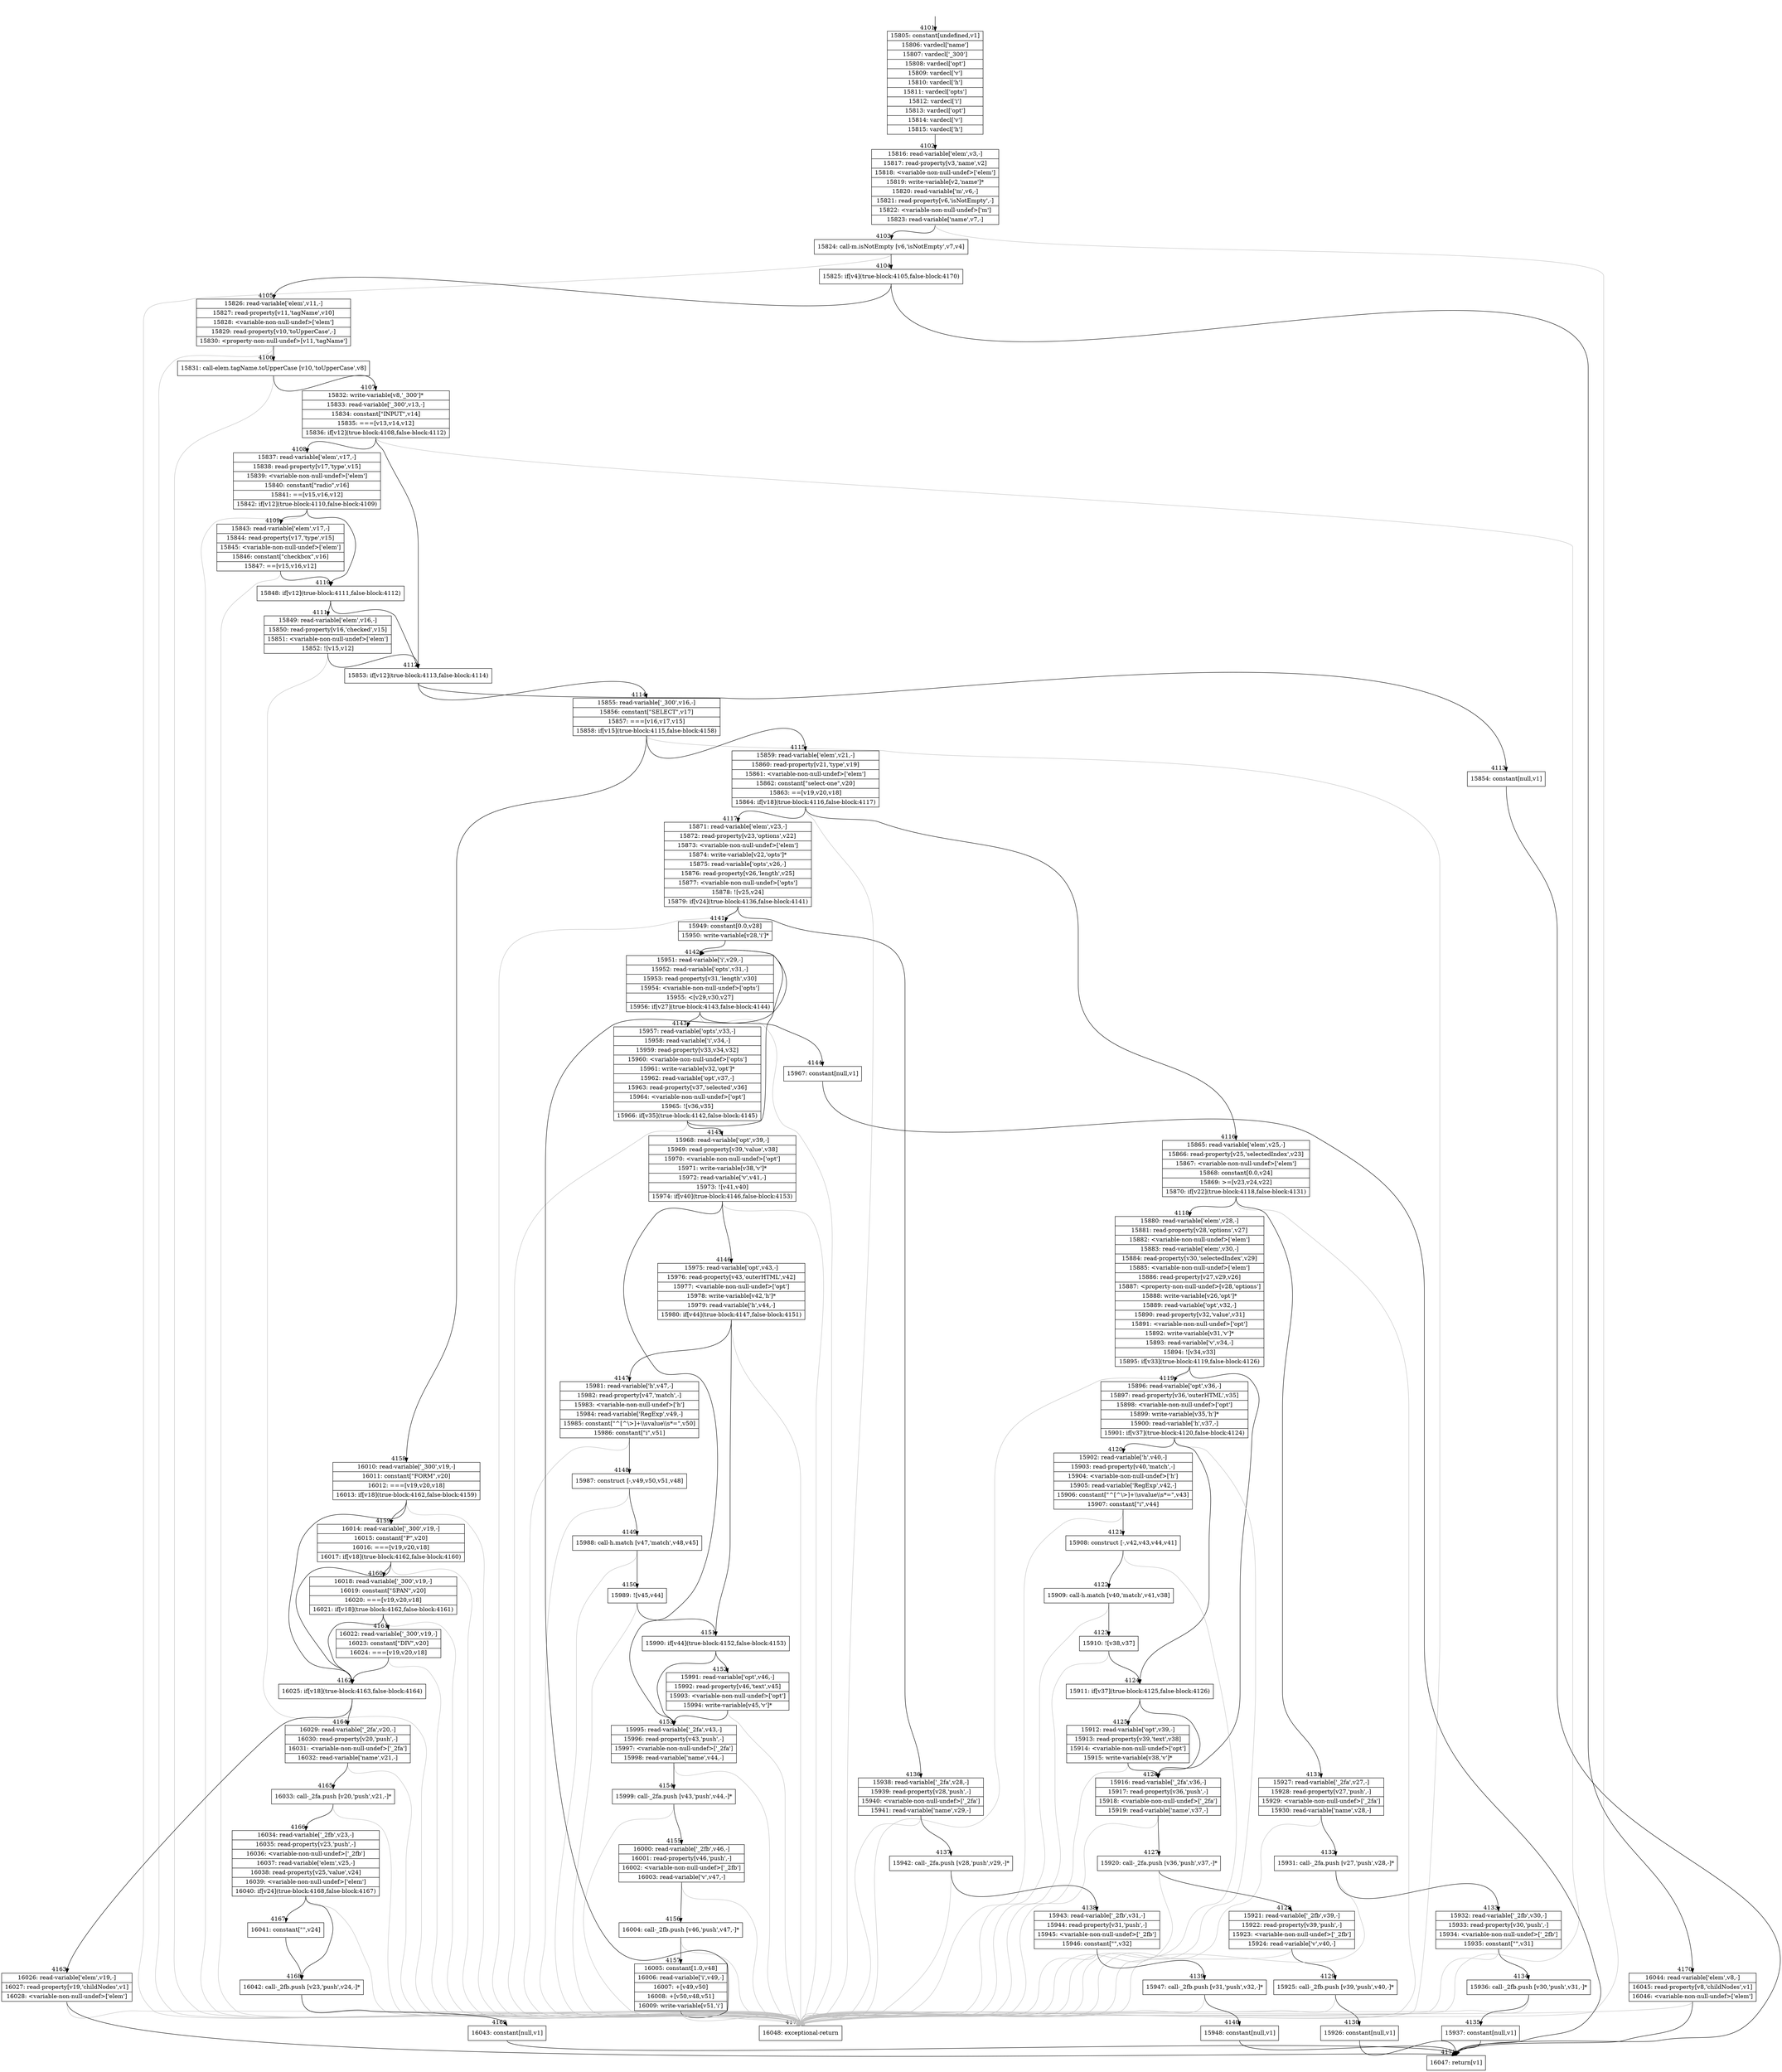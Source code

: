 digraph {
rankdir="TD"
BB_entry317[shape=none,label=""];
BB_entry317 -> BB4101 [tailport=s, headport=n, headlabel="    4101"]
BB4101 [shape=record label="{15805: constant[undefined,v1]|15806: vardecl['name']|15807: vardecl['_300']|15808: vardecl['opt']|15809: vardecl['v']|15810: vardecl['h']|15811: vardecl['opts']|15812: vardecl['i']|15813: vardecl['opt']|15814: vardecl['v']|15815: vardecl['h']}" ] 
BB4101 -> BB4102 [tailport=s, headport=n, headlabel="      4102"]
BB4102 [shape=record label="{15816: read-variable['elem',v3,-]|15817: read-property[v3,'name',v2]|15818: \<variable-non-null-undef\>['elem']|15819: write-variable[v2,'name']*|15820: read-variable['m',v6,-]|15821: read-property[v6,'isNotEmpty',-]|15822: \<variable-non-null-undef\>['m']|15823: read-variable['name',v7,-]}" ] 
BB4102 -> BB4103 [tailport=s, headport=n, headlabel="      4103"]
BB4102 -> BB4172 [tailport=s, headport=n, color=gray, headlabel="      4172"]
BB4103 [shape=record label="{15824: call-m.isNotEmpty [v6,'isNotEmpty',v7,v4]}" ] 
BB4103 -> BB4104 [tailport=s, headport=n, headlabel="      4104"]
BB4103 -> BB4172 [tailport=s, headport=n, color=gray]
BB4104 [shape=record label="{15825: if[v4](true-block:4105,false-block:4170)}" ] 
BB4104 -> BB4105 [tailport=s, headport=n, headlabel="      4105"]
BB4104 -> BB4170 [tailport=s, headport=n, headlabel="      4170"]
BB4105 [shape=record label="{15826: read-variable['elem',v11,-]|15827: read-property[v11,'tagName',v10]|15828: \<variable-non-null-undef\>['elem']|15829: read-property[v10,'toUpperCase',-]|15830: \<property-non-null-undef\>[v11,'tagName']}" ] 
BB4105 -> BB4106 [tailport=s, headport=n, headlabel="      4106"]
BB4105 -> BB4172 [tailport=s, headport=n, color=gray]
BB4106 [shape=record label="{15831: call-elem.tagName.toUpperCase [v10,'toUpperCase',v8]}" ] 
BB4106 -> BB4107 [tailport=s, headport=n, headlabel="      4107"]
BB4106 -> BB4172 [tailport=s, headport=n, color=gray]
BB4107 [shape=record label="{15832: write-variable[v8,'_300']*|15833: read-variable['_300',v13,-]|15834: constant[\"INPUT\",v14]|15835: ===[v13,v14,v12]|15836: if[v12](true-block:4108,false-block:4112)}" ] 
BB4107 -> BB4112 [tailport=s, headport=n, headlabel="      4112"]
BB4107 -> BB4108 [tailport=s, headport=n, headlabel="      4108"]
BB4107 -> BB4172 [tailport=s, headport=n, color=gray]
BB4108 [shape=record label="{15837: read-variable['elem',v17,-]|15838: read-property[v17,'type',v15]|15839: \<variable-non-null-undef\>['elem']|15840: constant[\"radio\",v16]|15841: ==[v15,v16,v12]|15842: if[v12](true-block:4110,false-block:4109)}" ] 
BB4108 -> BB4110 [tailport=s, headport=n, headlabel="      4110"]
BB4108 -> BB4109 [tailport=s, headport=n, headlabel="      4109"]
BB4108 -> BB4172 [tailport=s, headport=n, color=gray]
BB4109 [shape=record label="{15843: read-variable['elem',v17,-]|15844: read-property[v17,'type',v15]|15845: \<variable-non-null-undef\>['elem']|15846: constant[\"checkbox\",v16]|15847: ==[v15,v16,v12]}" ] 
BB4109 -> BB4110 [tailport=s, headport=n]
BB4109 -> BB4172 [tailport=s, headport=n, color=gray]
BB4110 [shape=record label="{15848: if[v12](true-block:4111,false-block:4112)}" ] 
BB4110 -> BB4112 [tailport=s, headport=n]
BB4110 -> BB4111 [tailport=s, headport=n, headlabel="      4111"]
BB4111 [shape=record label="{15849: read-variable['elem',v16,-]|15850: read-property[v16,'checked',v15]|15851: \<variable-non-null-undef\>['elem']|15852: ![v15,v12]}" ] 
BB4111 -> BB4112 [tailport=s, headport=n]
BB4111 -> BB4172 [tailport=s, headport=n, color=gray]
BB4112 [shape=record label="{15853: if[v12](true-block:4113,false-block:4114)}" ] 
BB4112 -> BB4113 [tailport=s, headport=n, headlabel="      4113"]
BB4112 -> BB4114 [tailport=s, headport=n, headlabel="      4114"]
BB4113 [shape=record label="{15854: constant[null,v1]}" ] 
BB4113 -> BB4171 [tailport=s, headport=n, headlabel="      4171"]
BB4114 [shape=record label="{15855: read-variable['_300',v16,-]|15856: constant[\"SELECT\",v17]|15857: ===[v16,v17,v15]|15858: if[v15](true-block:4115,false-block:4158)}" ] 
BB4114 -> BB4115 [tailport=s, headport=n, headlabel="      4115"]
BB4114 -> BB4158 [tailport=s, headport=n, headlabel="      4158"]
BB4114 -> BB4172 [tailport=s, headport=n, color=gray]
BB4115 [shape=record label="{15859: read-variable['elem',v21,-]|15860: read-property[v21,'type',v19]|15861: \<variable-non-null-undef\>['elem']|15862: constant[\"select-one\",v20]|15863: ==[v19,v20,v18]|15864: if[v18](true-block:4116,false-block:4117)}" ] 
BB4115 -> BB4116 [tailport=s, headport=n, headlabel="      4116"]
BB4115 -> BB4117 [tailport=s, headport=n, headlabel="      4117"]
BB4115 -> BB4172 [tailport=s, headport=n, color=gray]
BB4116 [shape=record label="{15865: read-variable['elem',v25,-]|15866: read-property[v25,'selectedIndex',v23]|15867: \<variable-non-null-undef\>['elem']|15868: constant[0.0,v24]|15869: \>=[v23,v24,v22]|15870: if[v22](true-block:4118,false-block:4131)}" ] 
BB4116 -> BB4118 [tailport=s, headport=n, headlabel="      4118"]
BB4116 -> BB4131 [tailport=s, headport=n, headlabel="      4131"]
BB4116 -> BB4172 [tailport=s, headport=n, color=gray]
BB4117 [shape=record label="{15871: read-variable['elem',v23,-]|15872: read-property[v23,'options',v22]|15873: \<variable-non-null-undef\>['elem']|15874: write-variable[v22,'opts']*|15875: read-variable['opts',v26,-]|15876: read-property[v26,'length',v25]|15877: \<variable-non-null-undef\>['opts']|15878: ![v25,v24]|15879: if[v24](true-block:4136,false-block:4141)}" ] 
BB4117 -> BB4136 [tailport=s, headport=n, headlabel="      4136"]
BB4117 -> BB4141 [tailport=s, headport=n, headlabel="      4141"]
BB4117 -> BB4172 [tailport=s, headport=n, color=gray]
BB4118 [shape=record label="{15880: read-variable['elem',v28,-]|15881: read-property[v28,'options',v27]|15882: \<variable-non-null-undef\>['elem']|15883: read-variable['elem',v30,-]|15884: read-property[v30,'selectedIndex',v29]|15885: \<variable-non-null-undef\>['elem']|15886: read-property[v27,v29,v26]|15887: \<property-non-null-undef\>[v28,'options']|15888: write-variable[v26,'opt']*|15889: read-variable['opt',v32,-]|15890: read-property[v32,'value',v31]|15891: \<variable-non-null-undef\>['opt']|15892: write-variable[v31,'v']*|15893: read-variable['v',v34,-]|15894: ![v34,v33]|15895: if[v33](true-block:4119,false-block:4126)}" ] 
BB4118 -> BB4119 [tailport=s, headport=n, headlabel="      4119"]
BB4118 -> BB4126 [tailport=s, headport=n, headlabel="      4126"]
BB4118 -> BB4172 [tailport=s, headport=n, color=gray]
BB4119 [shape=record label="{15896: read-variable['opt',v36,-]|15897: read-property[v36,'outerHTML',v35]|15898: \<variable-non-null-undef\>['opt']|15899: write-variable[v35,'h']*|15900: read-variable['h',v37,-]|15901: if[v37](true-block:4120,false-block:4124)}" ] 
BB4119 -> BB4124 [tailport=s, headport=n, headlabel="      4124"]
BB4119 -> BB4120 [tailport=s, headport=n, headlabel="      4120"]
BB4119 -> BB4172 [tailport=s, headport=n, color=gray]
BB4120 [shape=record label="{15902: read-variable['h',v40,-]|15903: read-property[v40,'match',-]|15904: \<variable-non-null-undef\>['h']|15905: read-variable['RegExp',v42,-]|15906: constant[\"^[^\\\>]+\\\\svalue\\\\s*=\",v43]|15907: constant[\"i\",v44]}" ] 
BB4120 -> BB4121 [tailport=s, headport=n, headlabel="      4121"]
BB4120 -> BB4172 [tailport=s, headport=n, color=gray]
BB4121 [shape=record label="{15908: construct [-,v42,v43,v44,v41]}" ] 
BB4121 -> BB4122 [tailport=s, headport=n, headlabel="      4122"]
BB4121 -> BB4172 [tailport=s, headport=n, color=gray]
BB4122 [shape=record label="{15909: call-h.match [v40,'match',v41,v38]}" ] 
BB4122 -> BB4123 [tailport=s, headport=n, headlabel="      4123"]
BB4122 -> BB4172 [tailport=s, headport=n, color=gray]
BB4123 [shape=record label="{15910: ![v38,v37]}" ] 
BB4123 -> BB4124 [tailport=s, headport=n]
BB4123 -> BB4172 [tailport=s, headport=n, color=gray]
BB4124 [shape=record label="{15911: if[v37](true-block:4125,false-block:4126)}" ] 
BB4124 -> BB4125 [tailport=s, headport=n, headlabel="      4125"]
BB4124 -> BB4126 [tailport=s, headport=n]
BB4125 [shape=record label="{15912: read-variable['opt',v39,-]|15913: read-property[v39,'text',v38]|15914: \<variable-non-null-undef\>['opt']|15915: write-variable[v38,'v']*}" ] 
BB4125 -> BB4126 [tailport=s, headport=n]
BB4125 -> BB4172 [tailport=s, headport=n, color=gray]
BB4126 [shape=record label="{15916: read-variable['_2fa',v36,-]|15917: read-property[v36,'push',-]|15918: \<variable-non-null-undef\>['_2fa']|15919: read-variable['name',v37,-]}" ] 
BB4126 -> BB4127 [tailport=s, headport=n, headlabel="      4127"]
BB4126 -> BB4172 [tailport=s, headport=n, color=gray]
BB4127 [shape=record label="{15920: call-_2fa.push [v36,'push',v37,-]*}" ] 
BB4127 -> BB4128 [tailport=s, headport=n, headlabel="      4128"]
BB4127 -> BB4172 [tailport=s, headport=n, color=gray]
BB4128 [shape=record label="{15921: read-variable['_2fb',v39,-]|15922: read-property[v39,'push',-]|15923: \<variable-non-null-undef\>['_2fb']|15924: read-variable['v',v40,-]}" ] 
BB4128 -> BB4129 [tailport=s, headport=n, headlabel="      4129"]
BB4128 -> BB4172 [tailport=s, headport=n, color=gray]
BB4129 [shape=record label="{15925: call-_2fb.push [v39,'push',v40,-]*}" ] 
BB4129 -> BB4130 [tailport=s, headport=n, headlabel="      4130"]
BB4129 -> BB4172 [tailport=s, headport=n, color=gray]
BB4130 [shape=record label="{15926: constant[null,v1]}" ] 
BB4130 -> BB4171 [tailport=s, headport=n]
BB4131 [shape=record label="{15927: read-variable['_2fa',v27,-]|15928: read-property[v27,'push',-]|15929: \<variable-non-null-undef\>['_2fa']|15930: read-variable['name',v28,-]}" ] 
BB4131 -> BB4132 [tailport=s, headport=n, headlabel="      4132"]
BB4131 -> BB4172 [tailport=s, headport=n, color=gray]
BB4132 [shape=record label="{15931: call-_2fa.push [v27,'push',v28,-]*}" ] 
BB4132 -> BB4133 [tailport=s, headport=n, headlabel="      4133"]
BB4132 -> BB4172 [tailport=s, headport=n, color=gray]
BB4133 [shape=record label="{15932: read-variable['_2fb',v30,-]|15933: read-property[v30,'push',-]|15934: \<variable-non-null-undef\>['_2fb']|15935: constant[\"\",v31]}" ] 
BB4133 -> BB4134 [tailport=s, headport=n, headlabel="      4134"]
BB4133 -> BB4172 [tailport=s, headport=n, color=gray]
BB4134 [shape=record label="{15936: call-_2fb.push [v30,'push',v31,-]*}" ] 
BB4134 -> BB4135 [tailport=s, headport=n, headlabel="      4135"]
BB4134 -> BB4172 [tailport=s, headport=n, color=gray]
BB4135 [shape=record label="{15937: constant[null,v1]}" ] 
BB4135 -> BB4171 [tailport=s, headport=n]
BB4136 [shape=record label="{15938: read-variable['_2fa',v28,-]|15939: read-property[v28,'push',-]|15940: \<variable-non-null-undef\>['_2fa']|15941: read-variable['name',v29,-]}" ] 
BB4136 -> BB4137 [tailport=s, headport=n, headlabel="      4137"]
BB4136 -> BB4172 [tailport=s, headport=n, color=gray]
BB4137 [shape=record label="{15942: call-_2fa.push [v28,'push',v29,-]*}" ] 
BB4137 -> BB4138 [tailport=s, headport=n, headlabel="      4138"]
BB4137 -> BB4172 [tailport=s, headport=n, color=gray]
BB4138 [shape=record label="{15943: read-variable['_2fb',v31,-]|15944: read-property[v31,'push',-]|15945: \<variable-non-null-undef\>['_2fb']|15946: constant[\"\",v32]}" ] 
BB4138 -> BB4139 [tailport=s, headport=n, headlabel="      4139"]
BB4138 -> BB4172 [tailport=s, headport=n, color=gray]
BB4139 [shape=record label="{15947: call-_2fb.push [v31,'push',v32,-]*}" ] 
BB4139 -> BB4140 [tailport=s, headport=n, headlabel="      4140"]
BB4139 -> BB4172 [tailport=s, headport=n, color=gray]
BB4140 [shape=record label="{15948: constant[null,v1]}" ] 
BB4140 -> BB4171 [tailport=s, headport=n]
BB4141 [shape=record label="{15949: constant[0.0,v28]|15950: write-variable[v28,'i']*}" ] 
BB4141 -> BB4142 [tailport=s, headport=n, headlabel="      4142"]
BB4142 [shape=record label="{15951: read-variable['i',v29,-]|15952: read-variable['opts',v31,-]|15953: read-property[v31,'length',v30]|15954: \<variable-non-null-undef\>['opts']|15955: \<[v29,v30,v27]|15956: if[v27](true-block:4143,false-block:4144)}" ] 
BB4142 -> BB4143 [tailport=s, headport=n, headlabel="      4143"]
BB4142 -> BB4144 [tailport=s, headport=n, headlabel="      4144"]
BB4142 -> BB4172 [tailport=s, headport=n, color=gray]
BB4143 [shape=record label="{15957: read-variable['opts',v33,-]|15958: read-variable['i',v34,-]|15959: read-property[v33,v34,v32]|15960: \<variable-non-null-undef\>['opts']|15961: write-variable[v32,'opt']*|15962: read-variable['opt',v37,-]|15963: read-property[v37,'selected',v36]|15964: \<variable-non-null-undef\>['opt']|15965: ![v36,v35]|15966: if[v35](true-block:4142,false-block:4145)}" ] 
BB4143 -> BB4142 [tailport=s, headport=n]
BB4143 -> BB4145 [tailport=s, headport=n, headlabel="      4145"]
BB4143 -> BB4172 [tailport=s, headport=n, color=gray]
BB4144 [shape=record label="{15967: constant[null,v1]}" ] 
BB4144 -> BB4171 [tailport=s, headport=n]
BB4145 [shape=record label="{15968: read-variable['opt',v39,-]|15969: read-property[v39,'value',v38]|15970: \<variable-non-null-undef\>['opt']|15971: write-variable[v38,'v']*|15972: read-variable['v',v41,-]|15973: ![v41,v40]|15974: if[v40](true-block:4146,false-block:4153)}" ] 
BB4145 -> BB4146 [tailport=s, headport=n, headlabel="      4146"]
BB4145 -> BB4153 [tailport=s, headport=n, headlabel="      4153"]
BB4145 -> BB4172 [tailport=s, headport=n, color=gray]
BB4146 [shape=record label="{15975: read-variable['opt',v43,-]|15976: read-property[v43,'outerHTML',v42]|15977: \<variable-non-null-undef\>['opt']|15978: write-variable[v42,'h']*|15979: read-variable['h',v44,-]|15980: if[v44](true-block:4147,false-block:4151)}" ] 
BB4146 -> BB4151 [tailport=s, headport=n, headlabel="      4151"]
BB4146 -> BB4147 [tailport=s, headport=n, headlabel="      4147"]
BB4146 -> BB4172 [tailport=s, headport=n, color=gray]
BB4147 [shape=record label="{15981: read-variable['h',v47,-]|15982: read-property[v47,'match',-]|15983: \<variable-non-null-undef\>['h']|15984: read-variable['RegExp',v49,-]|15985: constant[\"^[^\\\>]+\\\\svalue\\\\s*=\",v50]|15986: constant[\"i\",v51]}" ] 
BB4147 -> BB4148 [tailport=s, headport=n, headlabel="      4148"]
BB4147 -> BB4172 [tailport=s, headport=n, color=gray]
BB4148 [shape=record label="{15987: construct [-,v49,v50,v51,v48]}" ] 
BB4148 -> BB4149 [tailport=s, headport=n, headlabel="      4149"]
BB4148 -> BB4172 [tailport=s, headport=n, color=gray]
BB4149 [shape=record label="{15988: call-h.match [v47,'match',v48,v45]}" ] 
BB4149 -> BB4150 [tailport=s, headport=n, headlabel="      4150"]
BB4149 -> BB4172 [tailport=s, headport=n, color=gray]
BB4150 [shape=record label="{15989: ![v45,v44]}" ] 
BB4150 -> BB4151 [tailport=s, headport=n]
BB4150 -> BB4172 [tailport=s, headport=n, color=gray]
BB4151 [shape=record label="{15990: if[v44](true-block:4152,false-block:4153)}" ] 
BB4151 -> BB4152 [tailport=s, headport=n, headlabel="      4152"]
BB4151 -> BB4153 [tailport=s, headport=n]
BB4152 [shape=record label="{15991: read-variable['opt',v46,-]|15992: read-property[v46,'text',v45]|15993: \<variable-non-null-undef\>['opt']|15994: write-variable[v45,'v']*}" ] 
BB4152 -> BB4153 [tailport=s, headport=n]
BB4152 -> BB4172 [tailport=s, headport=n, color=gray]
BB4153 [shape=record label="{15995: read-variable['_2fa',v43,-]|15996: read-property[v43,'push',-]|15997: \<variable-non-null-undef\>['_2fa']|15998: read-variable['name',v44,-]}" ] 
BB4153 -> BB4154 [tailport=s, headport=n, headlabel="      4154"]
BB4153 -> BB4172 [tailport=s, headport=n, color=gray]
BB4154 [shape=record label="{15999: call-_2fa.push [v43,'push',v44,-]*}" ] 
BB4154 -> BB4155 [tailport=s, headport=n, headlabel="      4155"]
BB4154 -> BB4172 [tailport=s, headport=n, color=gray]
BB4155 [shape=record label="{16000: read-variable['_2fb',v46,-]|16001: read-property[v46,'push',-]|16002: \<variable-non-null-undef\>['_2fb']|16003: read-variable['v',v47,-]}" ] 
BB4155 -> BB4156 [tailport=s, headport=n, headlabel="      4156"]
BB4155 -> BB4172 [tailport=s, headport=n, color=gray]
BB4156 [shape=record label="{16004: call-_2fb.push [v46,'push',v47,-]*}" ] 
BB4156 -> BB4157 [tailport=s, headport=n, headlabel="      4157"]
BB4156 -> BB4172 [tailport=s, headport=n, color=gray]
BB4157 [shape=record label="{16005: constant[1.0,v48]|16006: read-variable['i',v49,-]|16007: +[v49,v50]|16008: +[v50,v48,v51]|16009: write-variable[v51,'i']}" ] 
BB4157 -> BB4142 [tailport=s, headport=n]
BB4157 -> BB4172 [tailport=s, headport=n, color=gray]
BB4158 [shape=record label="{16010: read-variable['_300',v19,-]|16011: constant[\"FORM\",v20]|16012: ===[v19,v20,v18]|16013: if[v18](true-block:4162,false-block:4159)}" ] 
BB4158 -> BB4162 [tailport=s, headport=n, headlabel="      4162"]
BB4158 -> BB4159 [tailport=s, headport=n, headlabel="      4159"]
BB4158 -> BB4172 [tailport=s, headport=n, color=gray]
BB4159 [shape=record label="{16014: read-variable['_300',v19,-]|16015: constant[\"P\",v20]|16016: ===[v19,v20,v18]|16017: if[v18](true-block:4162,false-block:4160)}" ] 
BB4159 -> BB4162 [tailport=s, headport=n]
BB4159 -> BB4160 [tailport=s, headport=n, headlabel="      4160"]
BB4159 -> BB4172 [tailport=s, headport=n, color=gray]
BB4160 [shape=record label="{16018: read-variable['_300',v19,-]|16019: constant[\"SPAN\",v20]|16020: ===[v19,v20,v18]|16021: if[v18](true-block:4162,false-block:4161)}" ] 
BB4160 -> BB4162 [tailport=s, headport=n]
BB4160 -> BB4161 [tailport=s, headport=n, headlabel="      4161"]
BB4160 -> BB4172 [tailport=s, headport=n, color=gray]
BB4161 [shape=record label="{16022: read-variable['_300',v19,-]|16023: constant[\"DIV\",v20]|16024: ===[v19,v20,v18]}" ] 
BB4161 -> BB4162 [tailport=s, headport=n]
BB4161 -> BB4172 [tailport=s, headport=n, color=gray]
BB4162 [shape=record label="{16025: if[v18](true-block:4163,false-block:4164)}" ] 
BB4162 -> BB4163 [tailport=s, headport=n, headlabel="      4163"]
BB4162 -> BB4164 [tailport=s, headport=n, headlabel="      4164"]
BB4163 [shape=record label="{16026: read-variable['elem',v19,-]|16027: read-property[v19,'childNodes',v1]|16028: \<variable-non-null-undef\>['elem']}" ] 
BB4163 -> BB4171 [tailport=s, headport=n]
BB4163 -> BB4172 [tailport=s, headport=n, color=gray]
BB4164 [shape=record label="{16029: read-variable['_2fa',v20,-]|16030: read-property[v20,'push',-]|16031: \<variable-non-null-undef\>['_2fa']|16032: read-variable['name',v21,-]}" ] 
BB4164 -> BB4165 [tailport=s, headport=n, headlabel="      4165"]
BB4164 -> BB4172 [tailport=s, headport=n, color=gray]
BB4165 [shape=record label="{16033: call-_2fa.push [v20,'push',v21,-]*}" ] 
BB4165 -> BB4166 [tailport=s, headport=n, headlabel="      4166"]
BB4165 -> BB4172 [tailport=s, headport=n, color=gray]
BB4166 [shape=record label="{16034: read-variable['_2fb',v23,-]|16035: read-property[v23,'push',-]|16036: \<variable-non-null-undef\>['_2fb']|16037: read-variable['elem',v25,-]|16038: read-property[v25,'value',v24]|16039: \<variable-non-null-undef\>['elem']|16040: if[v24](true-block:4168,false-block:4167)}" ] 
BB4166 -> BB4168 [tailport=s, headport=n, headlabel="      4168"]
BB4166 -> BB4167 [tailport=s, headport=n, headlabel="      4167"]
BB4166 -> BB4172 [tailport=s, headport=n, color=gray]
BB4167 [shape=record label="{16041: constant[\"\",v24]}" ] 
BB4167 -> BB4168 [tailport=s, headport=n]
BB4168 [shape=record label="{16042: call-_2fb.push [v23,'push',v24,-]*}" ] 
BB4168 -> BB4169 [tailport=s, headport=n, headlabel="      4169"]
BB4168 -> BB4172 [tailport=s, headport=n, color=gray]
BB4169 [shape=record label="{16043: constant[null,v1]}" ] 
BB4169 -> BB4171 [tailport=s, headport=n]
BB4170 [shape=record label="{16044: read-variable['elem',v8,-]|16045: read-property[v8,'childNodes',v1]|16046: \<variable-non-null-undef\>['elem']}" ] 
BB4170 -> BB4171 [tailport=s, headport=n]
BB4170 -> BB4172 [tailport=s, headport=n, color=gray]
BB4171 [shape=record label="{16047: return[v1]}" ] 
BB4172 [shape=record label="{16048: exceptional-return}" ] 
//#$~ 2840
}
